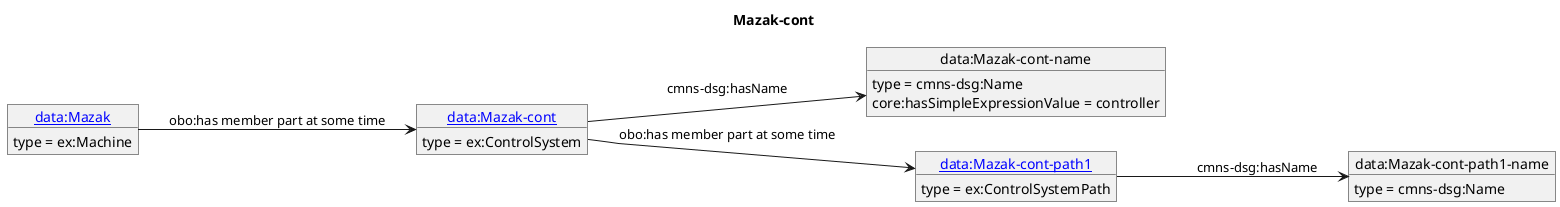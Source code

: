 @startuml
skinparam linetype polyline
left to right direction
title Mazak-cont
object "[[./Mazak-cont.html data:Mazak-cont]]" as o1 {
 type = ex:ControlSystem
 }
object "data:Mazak-cont-name" as o2 {
 type = cmns-dsg:Name
 }
object "[[./Mazak-cont-path1.html data:Mazak-cont-path1]]" as o3 {
 type = ex:ControlSystemPath
 }
object "data:Mazak-cont-path1-name" as o4 {
 type = cmns-dsg:Name
 }
object "[[./Mazak.html data:Mazak]]" as o5 {
 type = ex:Machine
 }
o1 --> o2 : cmns-dsg:hasName
o2 : core:hasSimpleExpressionValue = controller
o1 --> o3 : obo:has member part at some time
o3 --> o4 : cmns-dsg:hasName
o5 --> o1 : obo:has member part at some time
@enduml
